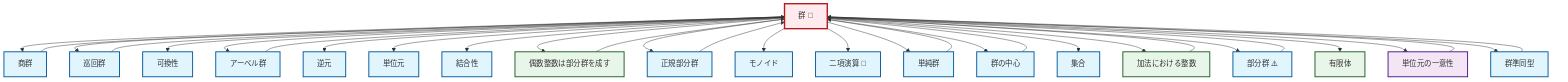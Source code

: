 graph TD
    classDef definition fill:#e1f5fe,stroke:#01579b,stroke-width:2px
    classDef theorem fill:#f3e5f5,stroke:#4a148c,stroke-width:2px
    classDef axiom fill:#fff3e0,stroke:#e65100,stroke-width:2px
    classDef example fill:#e8f5e9,stroke:#1b5e20,stroke-width:2px
    classDef current fill:#ffebee,stroke:#b71c1c,stroke-width:3px
    def-group["群 📝"]:::definition
    def-center-of-group["群の中心"]:::definition
    ex-even-integers-subgroup["偶数整数は部分群を成す"]:::example
    def-identity-element["単位元"]:::definition
    def-set["集合"]:::definition
    def-subgroup["部分群 ⚠️"]:::definition
    def-normal-subgroup["正規部分群"]:::definition
    ex-integers-addition["加法における整数"]:::example
    def-abelian-group["アーベル群"]:::definition
    def-commutativity["可換性"]:::definition
    def-monoid["モノイド"]:::definition
    thm-unique-identity["単位元の一意性"]:::theorem
    def-binary-operation["二項演算 📝"]:::definition
    def-inverse-element["逆元"]:::definition
    def-associativity["結合性"]:::definition
    def-cyclic-group["巡回群"]:::definition
    def-homomorphism["群準同型"]:::definition
    ex-finite-field["有限体"]:::example
    def-quotient-group["商群"]:::definition
    def-simple-group["単純群"]:::definition
    def-center-of-group --> def-group
    def-group --> def-quotient-group
    def-subgroup --> def-group
    def-group --> def-cyclic-group
    def-group --> def-commutativity
    def-group --> def-abelian-group
    def-group --> def-inverse-element
    def-cyclic-group --> def-group
    def-group --> def-identity-element
    def-group --> def-associativity
    thm-unique-identity --> def-group
    def-group --> ex-even-integers-subgroup
    def-group --> def-normal-subgroup
    def-group --> def-monoid
    def-group --> def-binary-operation
    def-simple-group --> def-group
    ex-integers-addition --> def-group
    def-group --> def-simple-group
    def-abelian-group --> def-group
    def-group --> def-center-of-group
    def-normal-subgroup --> def-group
    def-group --> def-set
    def-quotient-group --> def-group
    def-group --> ex-integers-addition
    ex-even-integers-subgroup --> def-group
    def-group --> def-subgroup
    def-homomorphism --> def-group
    def-group --> ex-finite-field
    def-group --> thm-unique-identity
    def-group --> def-homomorphism
    class def-group current